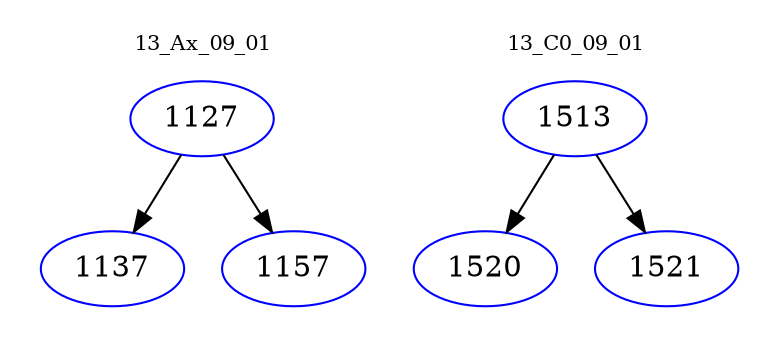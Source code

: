 digraph{
subgraph cluster_0 {
color = white
label = "13_Ax_09_01";
fontsize=10;
T0_1127 [label="1127", color="blue"]
T0_1127 -> T0_1137 [color="black"]
T0_1137 [label="1137", color="blue"]
T0_1127 -> T0_1157 [color="black"]
T0_1157 [label="1157", color="blue"]
}
subgraph cluster_1 {
color = white
label = "13_C0_09_01";
fontsize=10;
T1_1513 [label="1513", color="blue"]
T1_1513 -> T1_1520 [color="black"]
T1_1520 [label="1520", color="blue"]
T1_1513 -> T1_1521 [color="black"]
T1_1521 [label="1521", color="blue"]
}
}
